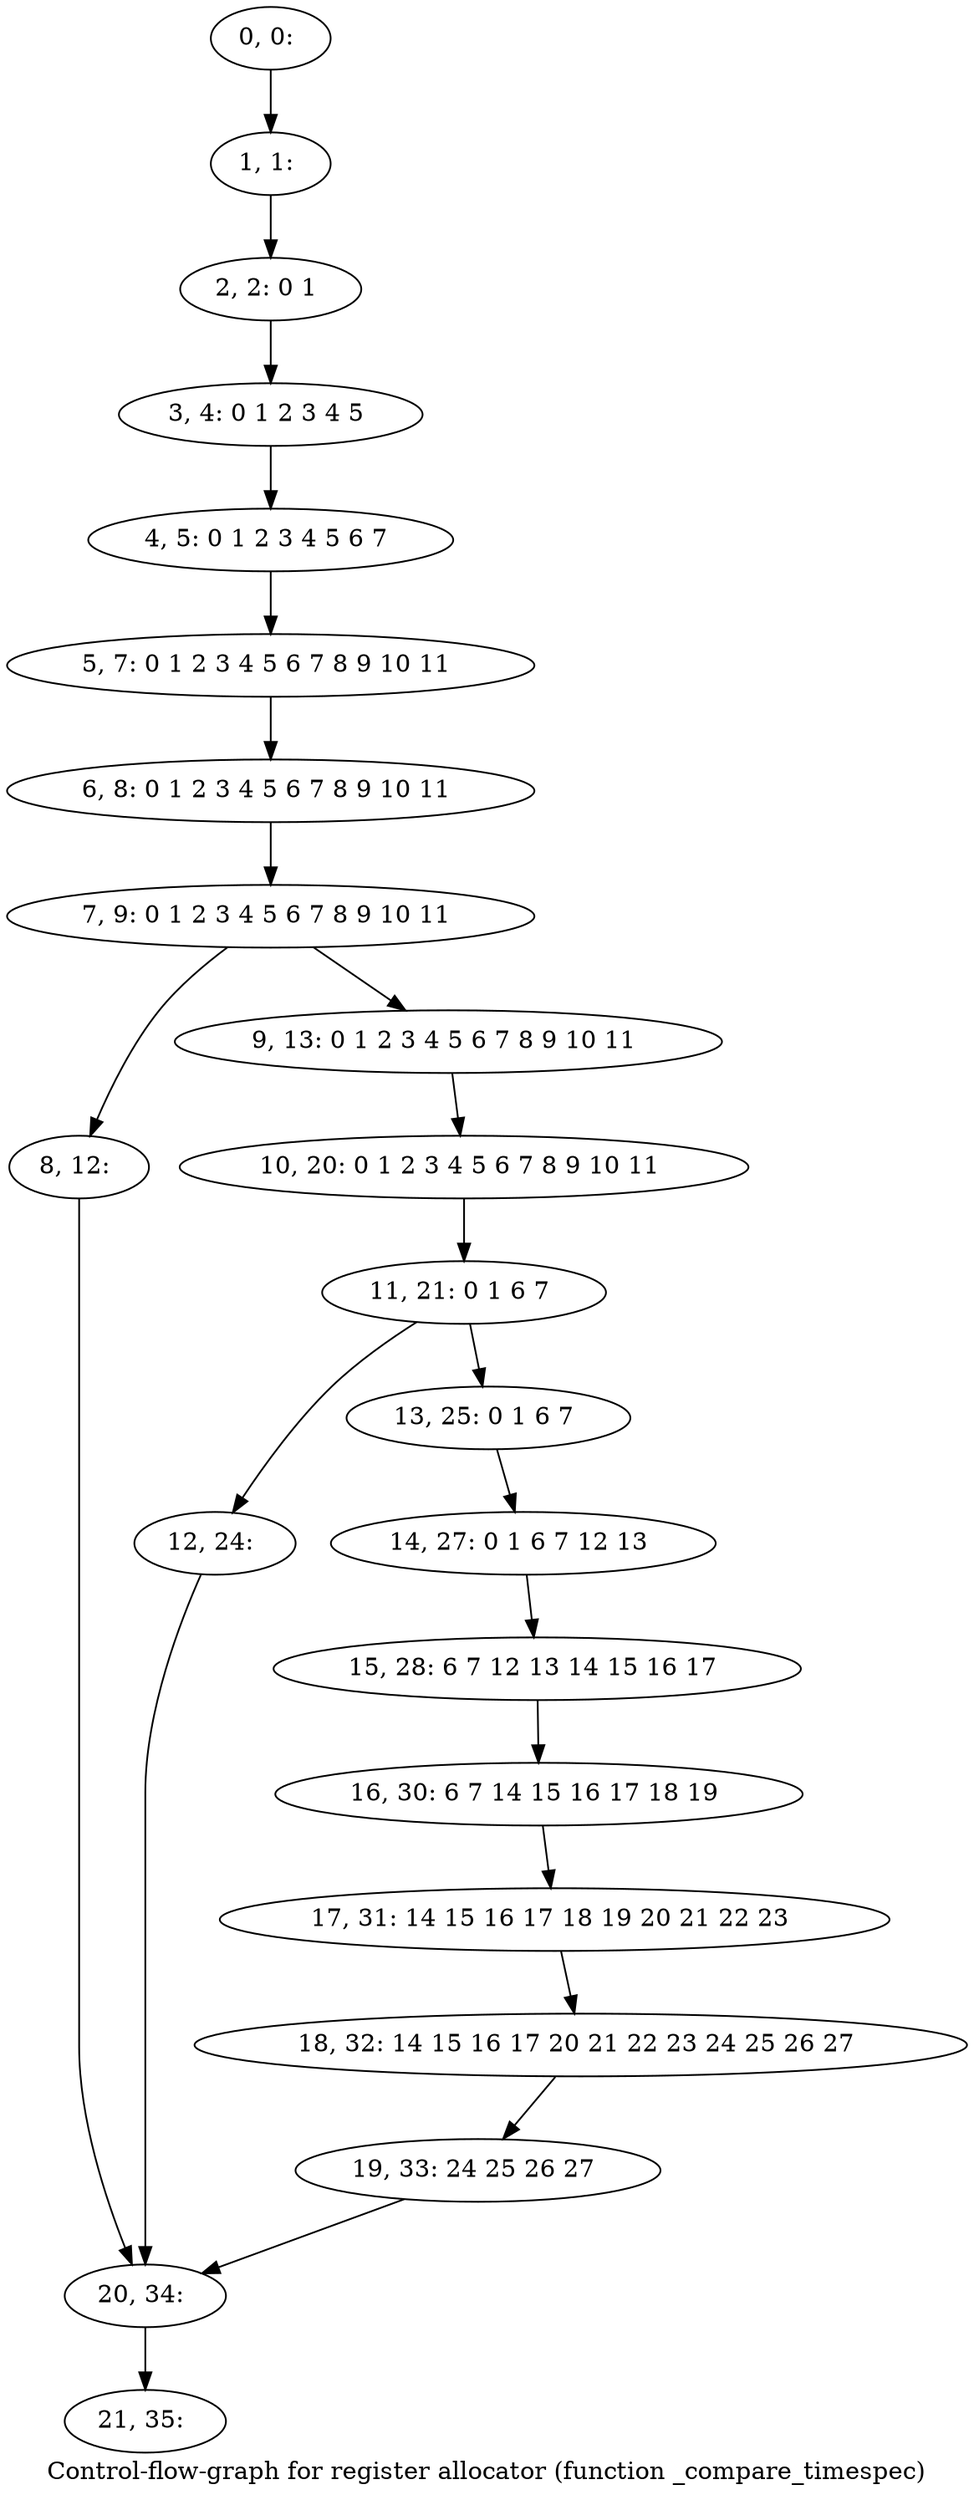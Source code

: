 digraph G {
graph [label="Control-flow-graph for register allocator (function _compare_timespec)"]
0[label="0, 0: "];
1[label="1, 1: "];
2[label="2, 2: 0 1 "];
3[label="3, 4: 0 1 2 3 4 5 "];
4[label="4, 5: 0 1 2 3 4 5 6 7 "];
5[label="5, 7: 0 1 2 3 4 5 6 7 8 9 10 11 "];
6[label="6, 8: 0 1 2 3 4 5 6 7 8 9 10 11 "];
7[label="7, 9: 0 1 2 3 4 5 6 7 8 9 10 11 "];
8[label="8, 12: "];
9[label="9, 13: 0 1 2 3 4 5 6 7 8 9 10 11 "];
10[label="10, 20: 0 1 2 3 4 5 6 7 8 9 10 11 "];
11[label="11, 21: 0 1 6 7 "];
12[label="12, 24: "];
13[label="13, 25: 0 1 6 7 "];
14[label="14, 27: 0 1 6 7 12 13 "];
15[label="15, 28: 6 7 12 13 14 15 16 17 "];
16[label="16, 30: 6 7 14 15 16 17 18 19 "];
17[label="17, 31: 14 15 16 17 18 19 20 21 22 23 "];
18[label="18, 32: 14 15 16 17 20 21 22 23 24 25 26 27 "];
19[label="19, 33: 24 25 26 27 "];
20[label="20, 34: "];
21[label="21, 35: "];
0->1 ;
1->2 ;
2->3 ;
3->4 ;
4->5 ;
5->6 ;
6->7 ;
7->8 ;
7->9 ;
8->20 ;
9->10 ;
10->11 ;
11->12 ;
11->13 ;
12->20 ;
13->14 ;
14->15 ;
15->16 ;
16->17 ;
17->18 ;
18->19 ;
19->20 ;
20->21 ;
}
